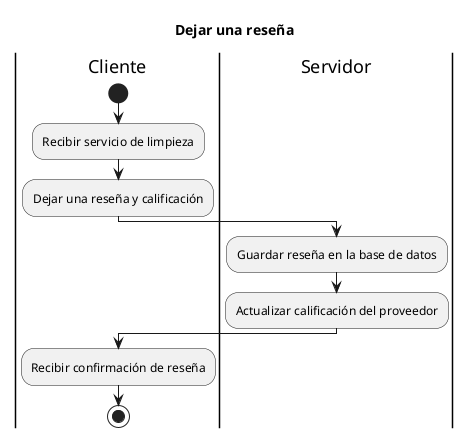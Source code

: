 @startuml

title "Dejar una reseña"

|Cliente|
start
:Recibir servicio de limpieza;
:Dejar una reseña y calificación;
|Servidor|
:Guardar reseña en la base de datos;
:Actualizar calificación del proveedor;
|Cliente|
:Recibir confirmación de reseña;
stop

@enduml
